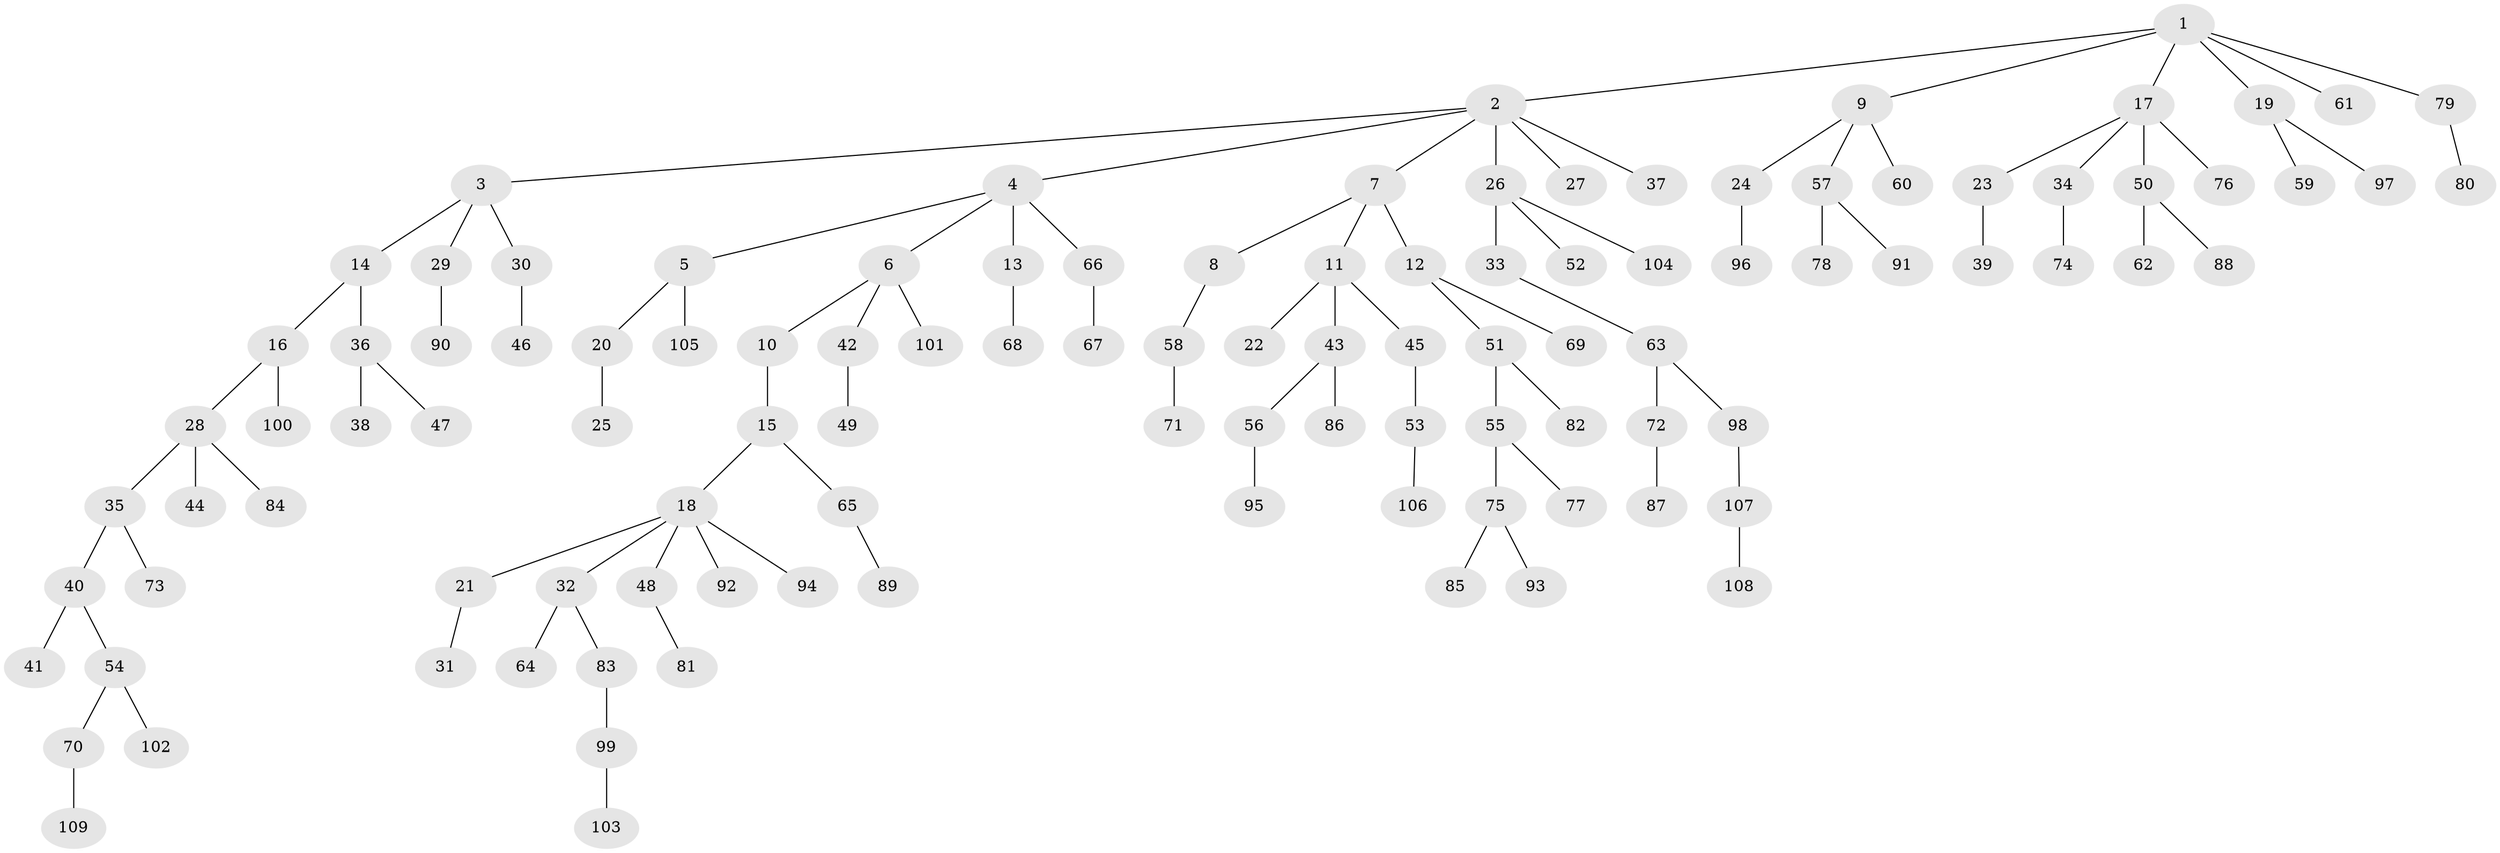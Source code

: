 // coarse degree distribution, {11: 0.013157894736842105, 4: 0.07894736842105263, 5: 0.013157894736842105, 3: 0.09210526315789473, 6: 0.02631578947368421, 2: 0.23684210526315788, 1: 0.5394736842105263}
// Generated by graph-tools (version 1.1) at 2025/19/03/04/25 18:19:21]
// undirected, 109 vertices, 108 edges
graph export_dot {
graph [start="1"]
  node [color=gray90,style=filled];
  1;
  2;
  3;
  4;
  5;
  6;
  7;
  8;
  9;
  10;
  11;
  12;
  13;
  14;
  15;
  16;
  17;
  18;
  19;
  20;
  21;
  22;
  23;
  24;
  25;
  26;
  27;
  28;
  29;
  30;
  31;
  32;
  33;
  34;
  35;
  36;
  37;
  38;
  39;
  40;
  41;
  42;
  43;
  44;
  45;
  46;
  47;
  48;
  49;
  50;
  51;
  52;
  53;
  54;
  55;
  56;
  57;
  58;
  59;
  60;
  61;
  62;
  63;
  64;
  65;
  66;
  67;
  68;
  69;
  70;
  71;
  72;
  73;
  74;
  75;
  76;
  77;
  78;
  79;
  80;
  81;
  82;
  83;
  84;
  85;
  86;
  87;
  88;
  89;
  90;
  91;
  92;
  93;
  94;
  95;
  96;
  97;
  98;
  99;
  100;
  101;
  102;
  103;
  104;
  105;
  106;
  107;
  108;
  109;
  1 -- 2;
  1 -- 9;
  1 -- 17;
  1 -- 19;
  1 -- 61;
  1 -- 79;
  2 -- 3;
  2 -- 4;
  2 -- 7;
  2 -- 26;
  2 -- 27;
  2 -- 37;
  3 -- 14;
  3 -- 29;
  3 -- 30;
  4 -- 5;
  4 -- 6;
  4 -- 13;
  4 -- 66;
  5 -- 20;
  5 -- 105;
  6 -- 10;
  6 -- 42;
  6 -- 101;
  7 -- 8;
  7 -- 11;
  7 -- 12;
  8 -- 58;
  9 -- 24;
  9 -- 57;
  9 -- 60;
  10 -- 15;
  11 -- 22;
  11 -- 43;
  11 -- 45;
  12 -- 51;
  12 -- 69;
  13 -- 68;
  14 -- 16;
  14 -- 36;
  15 -- 18;
  15 -- 65;
  16 -- 28;
  16 -- 100;
  17 -- 23;
  17 -- 34;
  17 -- 50;
  17 -- 76;
  18 -- 21;
  18 -- 32;
  18 -- 48;
  18 -- 92;
  18 -- 94;
  19 -- 59;
  19 -- 97;
  20 -- 25;
  21 -- 31;
  23 -- 39;
  24 -- 96;
  26 -- 33;
  26 -- 52;
  26 -- 104;
  28 -- 35;
  28 -- 44;
  28 -- 84;
  29 -- 90;
  30 -- 46;
  32 -- 64;
  32 -- 83;
  33 -- 63;
  34 -- 74;
  35 -- 40;
  35 -- 73;
  36 -- 38;
  36 -- 47;
  40 -- 41;
  40 -- 54;
  42 -- 49;
  43 -- 56;
  43 -- 86;
  45 -- 53;
  48 -- 81;
  50 -- 62;
  50 -- 88;
  51 -- 55;
  51 -- 82;
  53 -- 106;
  54 -- 70;
  54 -- 102;
  55 -- 75;
  55 -- 77;
  56 -- 95;
  57 -- 78;
  57 -- 91;
  58 -- 71;
  63 -- 72;
  63 -- 98;
  65 -- 89;
  66 -- 67;
  70 -- 109;
  72 -- 87;
  75 -- 85;
  75 -- 93;
  79 -- 80;
  83 -- 99;
  98 -- 107;
  99 -- 103;
  107 -- 108;
}
